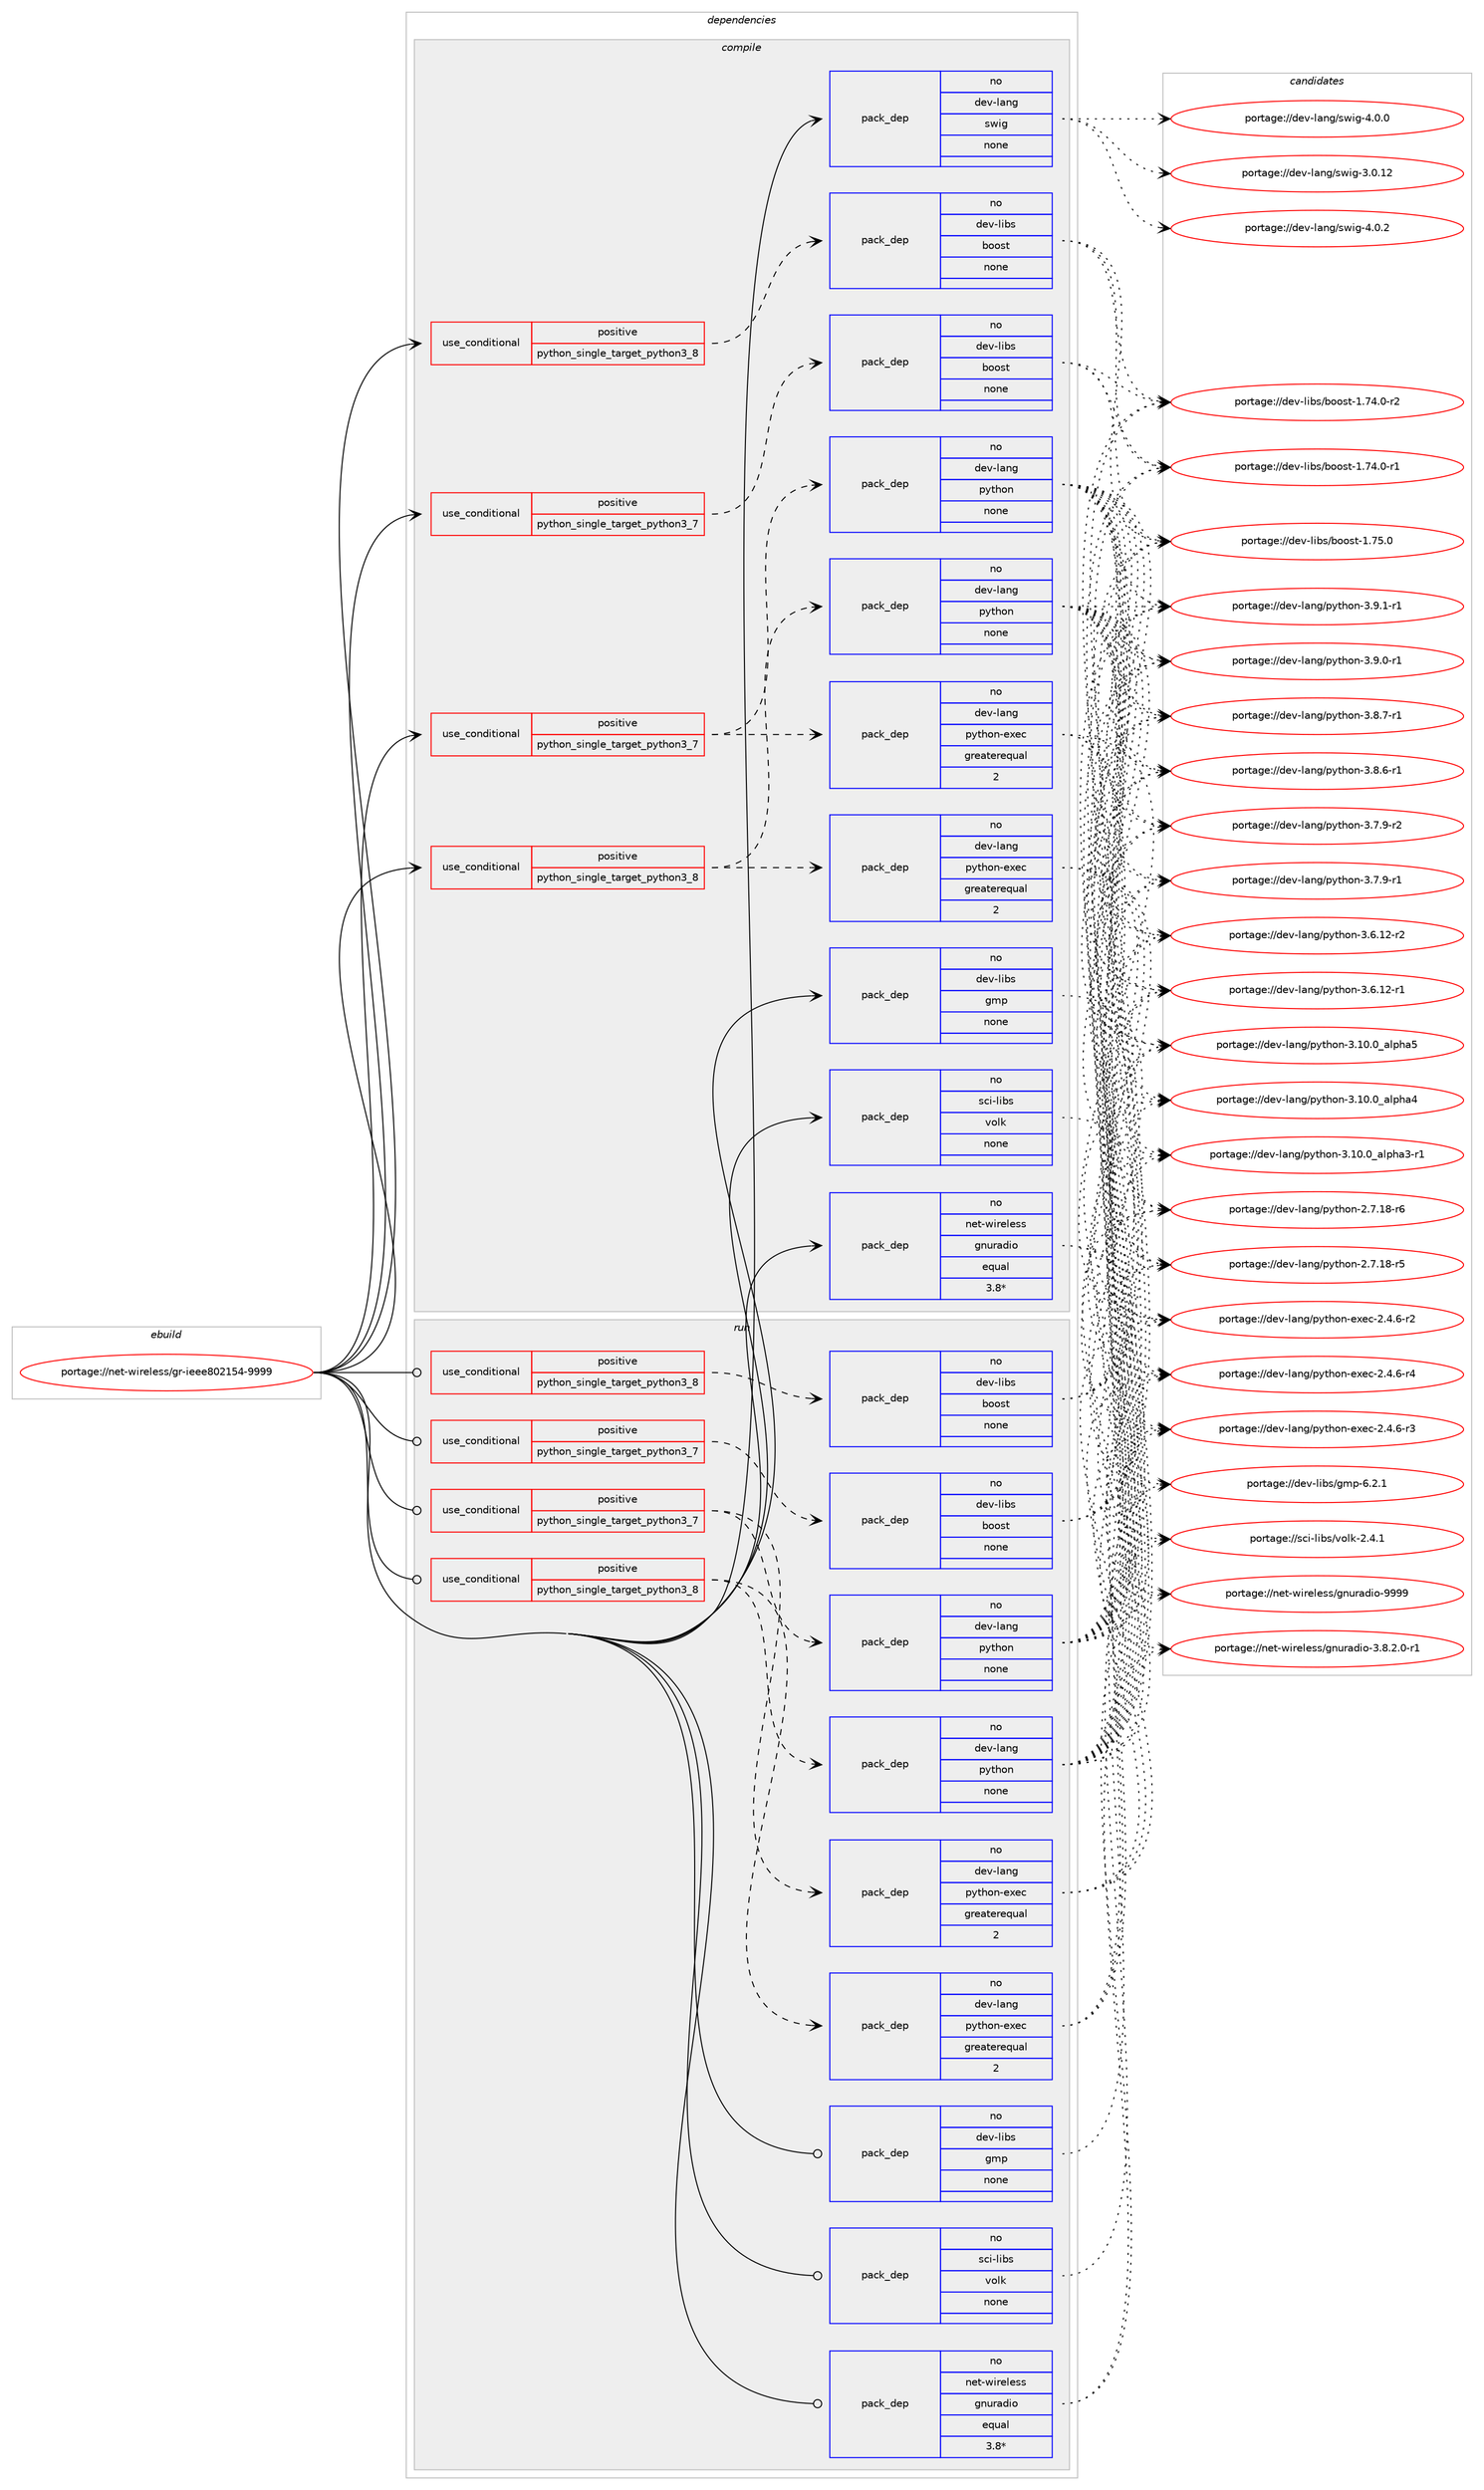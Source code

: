digraph prolog {

# *************
# Graph options
# *************

newrank=true;
concentrate=true;
compound=true;
graph [rankdir=LR,fontname=Helvetica,fontsize=10,ranksep=1.5];#, ranksep=2.5, nodesep=0.2];
edge  [arrowhead=vee];
node  [fontname=Helvetica,fontsize=10];

# **********
# The ebuild
# **********

subgraph cluster_leftcol {
color=gray;
rank=same;
label=<<i>ebuild</i>>;
id [label="portage://net-wireless/gr-ieee802154-9999", color=red, width=4, href="../net-wireless/gr-ieee802154-9999.svg"];
}

# ****************
# The dependencies
# ****************

subgraph cluster_midcol {
color=gray;
label=<<i>dependencies</i>>;
subgraph cluster_compile {
fillcolor="#eeeeee";
style=filled;
label=<<i>compile</i>>;
subgraph cond3600 {
dependency12306 [label=<<TABLE BORDER="0" CELLBORDER="1" CELLSPACING="0" CELLPADDING="4"><TR><TD ROWSPAN="3" CELLPADDING="10">use_conditional</TD></TR><TR><TD>positive</TD></TR><TR><TD>python_single_target_python3_7</TD></TR></TABLE>>, shape=none, color=red];
subgraph pack8599 {
dependency12307 [label=<<TABLE BORDER="0" CELLBORDER="1" CELLSPACING="0" CELLPADDING="4" WIDTH="220"><TR><TD ROWSPAN="6" CELLPADDING="30">pack_dep</TD></TR><TR><TD WIDTH="110">no</TD></TR><TR><TD>dev-lang</TD></TR><TR><TD>python</TD></TR><TR><TD>none</TD></TR><TR><TD></TD></TR></TABLE>>, shape=none, color=blue];
}
dependency12306:e -> dependency12307:w [weight=20,style="dashed",arrowhead="vee"];
subgraph pack8600 {
dependency12308 [label=<<TABLE BORDER="0" CELLBORDER="1" CELLSPACING="0" CELLPADDING="4" WIDTH="220"><TR><TD ROWSPAN="6" CELLPADDING="30">pack_dep</TD></TR><TR><TD WIDTH="110">no</TD></TR><TR><TD>dev-lang</TD></TR><TR><TD>python-exec</TD></TR><TR><TD>greaterequal</TD></TR><TR><TD>2</TD></TR></TABLE>>, shape=none, color=blue];
}
dependency12306:e -> dependency12308:w [weight=20,style="dashed",arrowhead="vee"];
}
id:e -> dependency12306:w [weight=20,style="solid",arrowhead="vee"];
subgraph cond3601 {
dependency12309 [label=<<TABLE BORDER="0" CELLBORDER="1" CELLSPACING="0" CELLPADDING="4"><TR><TD ROWSPAN="3" CELLPADDING="10">use_conditional</TD></TR><TR><TD>positive</TD></TR><TR><TD>python_single_target_python3_7</TD></TR></TABLE>>, shape=none, color=red];
subgraph pack8601 {
dependency12310 [label=<<TABLE BORDER="0" CELLBORDER="1" CELLSPACING="0" CELLPADDING="4" WIDTH="220"><TR><TD ROWSPAN="6" CELLPADDING="30">pack_dep</TD></TR><TR><TD WIDTH="110">no</TD></TR><TR><TD>dev-libs</TD></TR><TR><TD>boost</TD></TR><TR><TD>none</TD></TR><TR><TD></TD></TR></TABLE>>, shape=none, color=blue];
}
dependency12309:e -> dependency12310:w [weight=20,style="dashed",arrowhead="vee"];
}
id:e -> dependency12309:w [weight=20,style="solid",arrowhead="vee"];
subgraph cond3602 {
dependency12311 [label=<<TABLE BORDER="0" CELLBORDER="1" CELLSPACING="0" CELLPADDING="4"><TR><TD ROWSPAN="3" CELLPADDING="10">use_conditional</TD></TR><TR><TD>positive</TD></TR><TR><TD>python_single_target_python3_8</TD></TR></TABLE>>, shape=none, color=red];
subgraph pack8602 {
dependency12312 [label=<<TABLE BORDER="0" CELLBORDER="1" CELLSPACING="0" CELLPADDING="4" WIDTH="220"><TR><TD ROWSPAN="6" CELLPADDING="30">pack_dep</TD></TR><TR><TD WIDTH="110">no</TD></TR><TR><TD>dev-lang</TD></TR><TR><TD>python</TD></TR><TR><TD>none</TD></TR><TR><TD></TD></TR></TABLE>>, shape=none, color=blue];
}
dependency12311:e -> dependency12312:w [weight=20,style="dashed",arrowhead="vee"];
subgraph pack8603 {
dependency12313 [label=<<TABLE BORDER="0" CELLBORDER="1" CELLSPACING="0" CELLPADDING="4" WIDTH="220"><TR><TD ROWSPAN="6" CELLPADDING="30">pack_dep</TD></TR><TR><TD WIDTH="110">no</TD></TR><TR><TD>dev-lang</TD></TR><TR><TD>python-exec</TD></TR><TR><TD>greaterequal</TD></TR><TR><TD>2</TD></TR></TABLE>>, shape=none, color=blue];
}
dependency12311:e -> dependency12313:w [weight=20,style="dashed",arrowhead="vee"];
}
id:e -> dependency12311:w [weight=20,style="solid",arrowhead="vee"];
subgraph cond3603 {
dependency12314 [label=<<TABLE BORDER="0" CELLBORDER="1" CELLSPACING="0" CELLPADDING="4"><TR><TD ROWSPAN="3" CELLPADDING="10">use_conditional</TD></TR><TR><TD>positive</TD></TR><TR><TD>python_single_target_python3_8</TD></TR></TABLE>>, shape=none, color=red];
subgraph pack8604 {
dependency12315 [label=<<TABLE BORDER="0" CELLBORDER="1" CELLSPACING="0" CELLPADDING="4" WIDTH="220"><TR><TD ROWSPAN="6" CELLPADDING="30">pack_dep</TD></TR><TR><TD WIDTH="110">no</TD></TR><TR><TD>dev-libs</TD></TR><TR><TD>boost</TD></TR><TR><TD>none</TD></TR><TR><TD></TD></TR></TABLE>>, shape=none, color=blue];
}
dependency12314:e -> dependency12315:w [weight=20,style="dashed",arrowhead="vee"];
}
id:e -> dependency12314:w [weight=20,style="solid",arrowhead="vee"];
subgraph pack8605 {
dependency12316 [label=<<TABLE BORDER="0" CELLBORDER="1" CELLSPACING="0" CELLPADDING="4" WIDTH="220"><TR><TD ROWSPAN="6" CELLPADDING="30">pack_dep</TD></TR><TR><TD WIDTH="110">no</TD></TR><TR><TD>dev-lang</TD></TR><TR><TD>swig</TD></TR><TR><TD>none</TD></TR><TR><TD></TD></TR></TABLE>>, shape=none, color=blue];
}
id:e -> dependency12316:w [weight=20,style="solid",arrowhead="vee"];
subgraph pack8606 {
dependency12317 [label=<<TABLE BORDER="0" CELLBORDER="1" CELLSPACING="0" CELLPADDING="4" WIDTH="220"><TR><TD ROWSPAN="6" CELLPADDING="30">pack_dep</TD></TR><TR><TD WIDTH="110">no</TD></TR><TR><TD>dev-libs</TD></TR><TR><TD>gmp</TD></TR><TR><TD>none</TD></TR><TR><TD></TD></TR></TABLE>>, shape=none, color=blue];
}
id:e -> dependency12317:w [weight=20,style="solid",arrowhead="vee"];
subgraph pack8607 {
dependency12318 [label=<<TABLE BORDER="0" CELLBORDER="1" CELLSPACING="0" CELLPADDING="4" WIDTH="220"><TR><TD ROWSPAN="6" CELLPADDING="30">pack_dep</TD></TR><TR><TD WIDTH="110">no</TD></TR><TR><TD>net-wireless</TD></TR><TR><TD>gnuradio</TD></TR><TR><TD>equal</TD></TR><TR><TD>3.8*</TD></TR></TABLE>>, shape=none, color=blue];
}
id:e -> dependency12318:w [weight=20,style="solid",arrowhead="vee"];
subgraph pack8608 {
dependency12319 [label=<<TABLE BORDER="0" CELLBORDER="1" CELLSPACING="0" CELLPADDING="4" WIDTH="220"><TR><TD ROWSPAN="6" CELLPADDING="30">pack_dep</TD></TR><TR><TD WIDTH="110">no</TD></TR><TR><TD>sci-libs</TD></TR><TR><TD>volk</TD></TR><TR><TD>none</TD></TR><TR><TD></TD></TR></TABLE>>, shape=none, color=blue];
}
id:e -> dependency12319:w [weight=20,style="solid",arrowhead="vee"];
}
subgraph cluster_compileandrun {
fillcolor="#eeeeee";
style=filled;
label=<<i>compile and run</i>>;
}
subgraph cluster_run {
fillcolor="#eeeeee";
style=filled;
label=<<i>run</i>>;
subgraph cond3604 {
dependency12320 [label=<<TABLE BORDER="0" CELLBORDER="1" CELLSPACING="0" CELLPADDING="4"><TR><TD ROWSPAN="3" CELLPADDING="10">use_conditional</TD></TR><TR><TD>positive</TD></TR><TR><TD>python_single_target_python3_7</TD></TR></TABLE>>, shape=none, color=red];
subgraph pack8609 {
dependency12321 [label=<<TABLE BORDER="0" CELLBORDER="1" CELLSPACING="0" CELLPADDING="4" WIDTH="220"><TR><TD ROWSPAN="6" CELLPADDING="30">pack_dep</TD></TR><TR><TD WIDTH="110">no</TD></TR><TR><TD>dev-lang</TD></TR><TR><TD>python</TD></TR><TR><TD>none</TD></TR><TR><TD></TD></TR></TABLE>>, shape=none, color=blue];
}
dependency12320:e -> dependency12321:w [weight=20,style="dashed",arrowhead="vee"];
subgraph pack8610 {
dependency12322 [label=<<TABLE BORDER="0" CELLBORDER="1" CELLSPACING="0" CELLPADDING="4" WIDTH="220"><TR><TD ROWSPAN="6" CELLPADDING="30">pack_dep</TD></TR><TR><TD WIDTH="110">no</TD></TR><TR><TD>dev-lang</TD></TR><TR><TD>python-exec</TD></TR><TR><TD>greaterequal</TD></TR><TR><TD>2</TD></TR></TABLE>>, shape=none, color=blue];
}
dependency12320:e -> dependency12322:w [weight=20,style="dashed",arrowhead="vee"];
}
id:e -> dependency12320:w [weight=20,style="solid",arrowhead="odot"];
subgraph cond3605 {
dependency12323 [label=<<TABLE BORDER="0" CELLBORDER="1" CELLSPACING="0" CELLPADDING="4"><TR><TD ROWSPAN="3" CELLPADDING="10">use_conditional</TD></TR><TR><TD>positive</TD></TR><TR><TD>python_single_target_python3_7</TD></TR></TABLE>>, shape=none, color=red];
subgraph pack8611 {
dependency12324 [label=<<TABLE BORDER="0" CELLBORDER="1" CELLSPACING="0" CELLPADDING="4" WIDTH="220"><TR><TD ROWSPAN="6" CELLPADDING="30">pack_dep</TD></TR><TR><TD WIDTH="110">no</TD></TR><TR><TD>dev-libs</TD></TR><TR><TD>boost</TD></TR><TR><TD>none</TD></TR><TR><TD></TD></TR></TABLE>>, shape=none, color=blue];
}
dependency12323:e -> dependency12324:w [weight=20,style="dashed",arrowhead="vee"];
}
id:e -> dependency12323:w [weight=20,style="solid",arrowhead="odot"];
subgraph cond3606 {
dependency12325 [label=<<TABLE BORDER="0" CELLBORDER="1" CELLSPACING="0" CELLPADDING="4"><TR><TD ROWSPAN="3" CELLPADDING="10">use_conditional</TD></TR><TR><TD>positive</TD></TR><TR><TD>python_single_target_python3_8</TD></TR></TABLE>>, shape=none, color=red];
subgraph pack8612 {
dependency12326 [label=<<TABLE BORDER="0" CELLBORDER="1" CELLSPACING="0" CELLPADDING="4" WIDTH="220"><TR><TD ROWSPAN="6" CELLPADDING="30">pack_dep</TD></TR><TR><TD WIDTH="110">no</TD></TR><TR><TD>dev-lang</TD></TR><TR><TD>python</TD></TR><TR><TD>none</TD></TR><TR><TD></TD></TR></TABLE>>, shape=none, color=blue];
}
dependency12325:e -> dependency12326:w [weight=20,style="dashed",arrowhead="vee"];
subgraph pack8613 {
dependency12327 [label=<<TABLE BORDER="0" CELLBORDER="1" CELLSPACING="0" CELLPADDING="4" WIDTH="220"><TR><TD ROWSPAN="6" CELLPADDING="30">pack_dep</TD></TR><TR><TD WIDTH="110">no</TD></TR><TR><TD>dev-lang</TD></TR><TR><TD>python-exec</TD></TR><TR><TD>greaterequal</TD></TR><TR><TD>2</TD></TR></TABLE>>, shape=none, color=blue];
}
dependency12325:e -> dependency12327:w [weight=20,style="dashed",arrowhead="vee"];
}
id:e -> dependency12325:w [weight=20,style="solid",arrowhead="odot"];
subgraph cond3607 {
dependency12328 [label=<<TABLE BORDER="0" CELLBORDER="1" CELLSPACING="0" CELLPADDING="4"><TR><TD ROWSPAN="3" CELLPADDING="10">use_conditional</TD></TR><TR><TD>positive</TD></TR><TR><TD>python_single_target_python3_8</TD></TR></TABLE>>, shape=none, color=red];
subgraph pack8614 {
dependency12329 [label=<<TABLE BORDER="0" CELLBORDER="1" CELLSPACING="0" CELLPADDING="4" WIDTH="220"><TR><TD ROWSPAN="6" CELLPADDING="30">pack_dep</TD></TR><TR><TD WIDTH="110">no</TD></TR><TR><TD>dev-libs</TD></TR><TR><TD>boost</TD></TR><TR><TD>none</TD></TR><TR><TD></TD></TR></TABLE>>, shape=none, color=blue];
}
dependency12328:e -> dependency12329:w [weight=20,style="dashed",arrowhead="vee"];
}
id:e -> dependency12328:w [weight=20,style="solid",arrowhead="odot"];
subgraph pack8615 {
dependency12330 [label=<<TABLE BORDER="0" CELLBORDER="1" CELLSPACING="0" CELLPADDING="4" WIDTH="220"><TR><TD ROWSPAN="6" CELLPADDING="30">pack_dep</TD></TR><TR><TD WIDTH="110">no</TD></TR><TR><TD>dev-libs</TD></TR><TR><TD>gmp</TD></TR><TR><TD>none</TD></TR><TR><TD></TD></TR></TABLE>>, shape=none, color=blue];
}
id:e -> dependency12330:w [weight=20,style="solid",arrowhead="odot"];
subgraph pack8616 {
dependency12331 [label=<<TABLE BORDER="0" CELLBORDER="1" CELLSPACING="0" CELLPADDING="4" WIDTH="220"><TR><TD ROWSPAN="6" CELLPADDING="30">pack_dep</TD></TR><TR><TD WIDTH="110">no</TD></TR><TR><TD>net-wireless</TD></TR><TR><TD>gnuradio</TD></TR><TR><TD>equal</TD></TR><TR><TD>3.8*</TD></TR></TABLE>>, shape=none, color=blue];
}
id:e -> dependency12331:w [weight=20,style="solid",arrowhead="odot"];
subgraph pack8617 {
dependency12332 [label=<<TABLE BORDER="0" CELLBORDER="1" CELLSPACING="0" CELLPADDING="4" WIDTH="220"><TR><TD ROWSPAN="6" CELLPADDING="30">pack_dep</TD></TR><TR><TD WIDTH="110">no</TD></TR><TR><TD>sci-libs</TD></TR><TR><TD>volk</TD></TR><TR><TD>none</TD></TR><TR><TD></TD></TR></TABLE>>, shape=none, color=blue];
}
id:e -> dependency12332:w [weight=20,style="solid",arrowhead="odot"];
}
}

# **************
# The candidates
# **************

subgraph cluster_choices {
rank=same;
color=gray;
label=<<i>candidates</i>>;

subgraph choice8599 {
color=black;
nodesep=1;
choice1001011184510897110103471121211161041111104551465746494511449 [label="portage://dev-lang/python-3.9.1-r1", color=red, width=4,href="../dev-lang/python-3.9.1-r1.svg"];
choice1001011184510897110103471121211161041111104551465746484511449 [label="portage://dev-lang/python-3.9.0-r1", color=red, width=4,href="../dev-lang/python-3.9.0-r1.svg"];
choice1001011184510897110103471121211161041111104551465646554511449 [label="portage://dev-lang/python-3.8.7-r1", color=red, width=4,href="../dev-lang/python-3.8.7-r1.svg"];
choice1001011184510897110103471121211161041111104551465646544511449 [label="portage://dev-lang/python-3.8.6-r1", color=red, width=4,href="../dev-lang/python-3.8.6-r1.svg"];
choice1001011184510897110103471121211161041111104551465546574511450 [label="portage://dev-lang/python-3.7.9-r2", color=red, width=4,href="../dev-lang/python-3.7.9-r2.svg"];
choice1001011184510897110103471121211161041111104551465546574511449 [label="portage://dev-lang/python-3.7.9-r1", color=red, width=4,href="../dev-lang/python-3.7.9-r1.svg"];
choice100101118451089711010347112121116104111110455146544649504511450 [label="portage://dev-lang/python-3.6.12-r2", color=red, width=4,href="../dev-lang/python-3.6.12-r2.svg"];
choice100101118451089711010347112121116104111110455146544649504511449 [label="portage://dev-lang/python-3.6.12-r1", color=red, width=4,href="../dev-lang/python-3.6.12-r1.svg"];
choice1001011184510897110103471121211161041111104551464948464895971081121049753 [label="portage://dev-lang/python-3.10.0_alpha5", color=red, width=4,href="../dev-lang/python-3.10.0_alpha5.svg"];
choice1001011184510897110103471121211161041111104551464948464895971081121049752 [label="portage://dev-lang/python-3.10.0_alpha4", color=red, width=4,href="../dev-lang/python-3.10.0_alpha4.svg"];
choice10010111845108971101034711212111610411111045514649484648959710811210497514511449 [label="portage://dev-lang/python-3.10.0_alpha3-r1", color=red, width=4,href="../dev-lang/python-3.10.0_alpha3-r1.svg"];
choice100101118451089711010347112121116104111110455046554649564511454 [label="portage://dev-lang/python-2.7.18-r6", color=red, width=4,href="../dev-lang/python-2.7.18-r6.svg"];
choice100101118451089711010347112121116104111110455046554649564511453 [label="portage://dev-lang/python-2.7.18-r5", color=red, width=4,href="../dev-lang/python-2.7.18-r5.svg"];
dependency12307:e -> choice1001011184510897110103471121211161041111104551465746494511449:w [style=dotted,weight="100"];
dependency12307:e -> choice1001011184510897110103471121211161041111104551465746484511449:w [style=dotted,weight="100"];
dependency12307:e -> choice1001011184510897110103471121211161041111104551465646554511449:w [style=dotted,weight="100"];
dependency12307:e -> choice1001011184510897110103471121211161041111104551465646544511449:w [style=dotted,weight="100"];
dependency12307:e -> choice1001011184510897110103471121211161041111104551465546574511450:w [style=dotted,weight="100"];
dependency12307:e -> choice1001011184510897110103471121211161041111104551465546574511449:w [style=dotted,weight="100"];
dependency12307:e -> choice100101118451089711010347112121116104111110455146544649504511450:w [style=dotted,weight="100"];
dependency12307:e -> choice100101118451089711010347112121116104111110455146544649504511449:w [style=dotted,weight="100"];
dependency12307:e -> choice1001011184510897110103471121211161041111104551464948464895971081121049753:w [style=dotted,weight="100"];
dependency12307:e -> choice1001011184510897110103471121211161041111104551464948464895971081121049752:w [style=dotted,weight="100"];
dependency12307:e -> choice10010111845108971101034711212111610411111045514649484648959710811210497514511449:w [style=dotted,weight="100"];
dependency12307:e -> choice100101118451089711010347112121116104111110455046554649564511454:w [style=dotted,weight="100"];
dependency12307:e -> choice100101118451089711010347112121116104111110455046554649564511453:w [style=dotted,weight="100"];
}
subgraph choice8600 {
color=black;
nodesep=1;
choice10010111845108971101034711212111610411111045101120101994550465246544511452 [label="portage://dev-lang/python-exec-2.4.6-r4", color=red, width=4,href="../dev-lang/python-exec-2.4.6-r4.svg"];
choice10010111845108971101034711212111610411111045101120101994550465246544511451 [label="portage://dev-lang/python-exec-2.4.6-r3", color=red, width=4,href="../dev-lang/python-exec-2.4.6-r3.svg"];
choice10010111845108971101034711212111610411111045101120101994550465246544511450 [label="portage://dev-lang/python-exec-2.4.6-r2", color=red, width=4,href="../dev-lang/python-exec-2.4.6-r2.svg"];
dependency12308:e -> choice10010111845108971101034711212111610411111045101120101994550465246544511452:w [style=dotted,weight="100"];
dependency12308:e -> choice10010111845108971101034711212111610411111045101120101994550465246544511451:w [style=dotted,weight="100"];
dependency12308:e -> choice10010111845108971101034711212111610411111045101120101994550465246544511450:w [style=dotted,weight="100"];
}
subgraph choice8601 {
color=black;
nodesep=1;
choice1001011184510810598115479811111111511645494655534648 [label="portage://dev-libs/boost-1.75.0", color=red, width=4,href="../dev-libs/boost-1.75.0.svg"];
choice10010111845108105981154798111111115116454946555246484511450 [label="portage://dev-libs/boost-1.74.0-r2", color=red, width=4,href="../dev-libs/boost-1.74.0-r2.svg"];
choice10010111845108105981154798111111115116454946555246484511449 [label="portage://dev-libs/boost-1.74.0-r1", color=red, width=4,href="../dev-libs/boost-1.74.0-r1.svg"];
dependency12310:e -> choice1001011184510810598115479811111111511645494655534648:w [style=dotted,weight="100"];
dependency12310:e -> choice10010111845108105981154798111111115116454946555246484511450:w [style=dotted,weight="100"];
dependency12310:e -> choice10010111845108105981154798111111115116454946555246484511449:w [style=dotted,weight="100"];
}
subgraph choice8602 {
color=black;
nodesep=1;
choice1001011184510897110103471121211161041111104551465746494511449 [label="portage://dev-lang/python-3.9.1-r1", color=red, width=4,href="../dev-lang/python-3.9.1-r1.svg"];
choice1001011184510897110103471121211161041111104551465746484511449 [label="portage://dev-lang/python-3.9.0-r1", color=red, width=4,href="../dev-lang/python-3.9.0-r1.svg"];
choice1001011184510897110103471121211161041111104551465646554511449 [label="portage://dev-lang/python-3.8.7-r1", color=red, width=4,href="../dev-lang/python-3.8.7-r1.svg"];
choice1001011184510897110103471121211161041111104551465646544511449 [label="portage://dev-lang/python-3.8.6-r1", color=red, width=4,href="../dev-lang/python-3.8.6-r1.svg"];
choice1001011184510897110103471121211161041111104551465546574511450 [label="portage://dev-lang/python-3.7.9-r2", color=red, width=4,href="../dev-lang/python-3.7.9-r2.svg"];
choice1001011184510897110103471121211161041111104551465546574511449 [label="portage://dev-lang/python-3.7.9-r1", color=red, width=4,href="../dev-lang/python-3.7.9-r1.svg"];
choice100101118451089711010347112121116104111110455146544649504511450 [label="portage://dev-lang/python-3.6.12-r2", color=red, width=4,href="../dev-lang/python-3.6.12-r2.svg"];
choice100101118451089711010347112121116104111110455146544649504511449 [label="portage://dev-lang/python-3.6.12-r1", color=red, width=4,href="../dev-lang/python-3.6.12-r1.svg"];
choice1001011184510897110103471121211161041111104551464948464895971081121049753 [label="portage://dev-lang/python-3.10.0_alpha5", color=red, width=4,href="../dev-lang/python-3.10.0_alpha5.svg"];
choice1001011184510897110103471121211161041111104551464948464895971081121049752 [label="portage://dev-lang/python-3.10.0_alpha4", color=red, width=4,href="../dev-lang/python-3.10.0_alpha4.svg"];
choice10010111845108971101034711212111610411111045514649484648959710811210497514511449 [label="portage://dev-lang/python-3.10.0_alpha3-r1", color=red, width=4,href="../dev-lang/python-3.10.0_alpha3-r1.svg"];
choice100101118451089711010347112121116104111110455046554649564511454 [label="portage://dev-lang/python-2.7.18-r6", color=red, width=4,href="../dev-lang/python-2.7.18-r6.svg"];
choice100101118451089711010347112121116104111110455046554649564511453 [label="portage://dev-lang/python-2.7.18-r5", color=red, width=4,href="../dev-lang/python-2.7.18-r5.svg"];
dependency12312:e -> choice1001011184510897110103471121211161041111104551465746494511449:w [style=dotted,weight="100"];
dependency12312:e -> choice1001011184510897110103471121211161041111104551465746484511449:w [style=dotted,weight="100"];
dependency12312:e -> choice1001011184510897110103471121211161041111104551465646554511449:w [style=dotted,weight="100"];
dependency12312:e -> choice1001011184510897110103471121211161041111104551465646544511449:w [style=dotted,weight="100"];
dependency12312:e -> choice1001011184510897110103471121211161041111104551465546574511450:w [style=dotted,weight="100"];
dependency12312:e -> choice1001011184510897110103471121211161041111104551465546574511449:w [style=dotted,weight="100"];
dependency12312:e -> choice100101118451089711010347112121116104111110455146544649504511450:w [style=dotted,weight="100"];
dependency12312:e -> choice100101118451089711010347112121116104111110455146544649504511449:w [style=dotted,weight="100"];
dependency12312:e -> choice1001011184510897110103471121211161041111104551464948464895971081121049753:w [style=dotted,weight="100"];
dependency12312:e -> choice1001011184510897110103471121211161041111104551464948464895971081121049752:w [style=dotted,weight="100"];
dependency12312:e -> choice10010111845108971101034711212111610411111045514649484648959710811210497514511449:w [style=dotted,weight="100"];
dependency12312:e -> choice100101118451089711010347112121116104111110455046554649564511454:w [style=dotted,weight="100"];
dependency12312:e -> choice100101118451089711010347112121116104111110455046554649564511453:w [style=dotted,weight="100"];
}
subgraph choice8603 {
color=black;
nodesep=1;
choice10010111845108971101034711212111610411111045101120101994550465246544511452 [label="portage://dev-lang/python-exec-2.4.6-r4", color=red, width=4,href="../dev-lang/python-exec-2.4.6-r4.svg"];
choice10010111845108971101034711212111610411111045101120101994550465246544511451 [label="portage://dev-lang/python-exec-2.4.6-r3", color=red, width=4,href="../dev-lang/python-exec-2.4.6-r3.svg"];
choice10010111845108971101034711212111610411111045101120101994550465246544511450 [label="portage://dev-lang/python-exec-2.4.6-r2", color=red, width=4,href="../dev-lang/python-exec-2.4.6-r2.svg"];
dependency12313:e -> choice10010111845108971101034711212111610411111045101120101994550465246544511452:w [style=dotted,weight="100"];
dependency12313:e -> choice10010111845108971101034711212111610411111045101120101994550465246544511451:w [style=dotted,weight="100"];
dependency12313:e -> choice10010111845108971101034711212111610411111045101120101994550465246544511450:w [style=dotted,weight="100"];
}
subgraph choice8604 {
color=black;
nodesep=1;
choice1001011184510810598115479811111111511645494655534648 [label="portage://dev-libs/boost-1.75.0", color=red, width=4,href="../dev-libs/boost-1.75.0.svg"];
choice10010111845108105981154798111111115116454946555246484511450 [label="portage://dev-libs/boost-1.74.0-r2", color=red, width=4,href="../dev-libs/boost-1.74.0-r2.svg"];
choice10010111845108105981154798111111115116454946555246484511449 [label="portage://dev-libs/boost-1.74.0-r1", color=red, width=4,href="../dev-libs/boost-1.74.0-r1.svg"];
dependency12315:e -> choice1001011184510810598115479811111111511645494655534648:w [style=dotted,weight="100"];
dependency12315:e -> choice10010111845108105981154798111111115116454946555246484511450:w [style=dotted,weight="100"];
dependency12315:e -> choice10010111845108105981154798111111115116454946555246484511449:w [style=dotted,weight="100"];
}
subgraph choice8605 {
color=black;
nodesep=1;
choice100101118451089711010347115119105103455246484650 [label="portage://dev-lang/swig-4.0.2", color=red, width=4,href="../dev-lang/swig-4.0.2.svg"];
choice100101118451089711010347115119105103455246484648 [label="portage://dev-lang/swig-4.0.0", color=red, width=4,href="../dev-lang/swig-4.0.0.svg"];
choice10010111845108971101034711511910510345514648464950 [label="portage://dev-lang/swig-3.0.12", color=red, width=4,href="../dev-lang/swig-3.0.12.svg"];
dependency12316:e -> choice100101118451089711010347115119105103455246484650:w [style=dotted,weight="100"];
dependency12316:e -> choice100101118451089711010347115119105103455246484648:w [style=dotted,weight="100"];
dependency12316:e -> choice10010111845108971101034711511910510345514648464950:w [style=dotted,weight="100"];
}
subgraph choice8606 {
color=black;
nodesep=1;
choice100101118451081059811547103109112455446504649 [label="portage://dev-libs/gmp-6.2.1", color=red, width=4,href="../dev-libs/gmp-6.2.1.svg"];
dependency12317:e -> choice100101118451081059811547103109112455446504649:w [style=dotted,weight="100"];
}
subgraph choice8607 {
color=black;
nodesep=1;
choice1101011164511910511410110810111511547103110117114971001051114557575757 [label="portage://net-wireless/gnuradio-9999", color=red, width=4,href="../net-wireless/gnuradio-9999.svg"];
choice11010111645119105114101108101115115471031101171149710010511145514656465046484511449 [label="portage://net-wireless/gnuradio-3.8.2.0-r1", color=red, width=4,href="../net-wireless/gnuradio-3.8.2.0-r1.svg"];
dependency12318:e -> choice1101011164511910511410110810111511547103110117114971001051114557575757:w [style=dotted,weight="100"];
dependency12318:e -> choice11010111645119105114101108101115115471031101171149710010511145514656465046484511449:w [style=dotted,weight="100"];
}
subgraph choice8608 {
color=black;
nodesep=1;
choice11599105451081059811547118111108107455046524649 [label="portage://sci-libs/volk-2.4.1", color=red, width=4,href="../sci-libs/volk-2.4.1.svg"];
dependency12319:e -> choice11599105451081059811547118111108107455046524649:w [style=dotted,weight="100"];
}
subgraph choice8609 {
color=black;
nodesep=1;
choice1001011184510897110103471121211161041111104551465746494511449 [label="portage://dev-lang/python-3.9.1-r1", color=red, width=4,href="../dev-lang/python-3.9.1-r1.svg"];
choice1001011184510897110103471121211161041111104551465746484511449 [label="portage://dev-lang/python-3.9.0-r1", color=red, width=4,href="../dev-lang/python-3.9.0-r1.svg"];
choice1001011184510897110103471121211161041111104551465646554511449 [label="portage://dev-lang/python-3.8.7-r1", color=red, width=4,href="../dev-lang/python-3.8.7-r1.svg"];
choice1001011184510897110103471121211161041111104551465646544511449 [label="portage://dev-lang/python-3.8.6-r1", color=red, width=4,href="../dev-lang/python-3.8.6-r1.svg"];
choice1001011184510897110103471121211161041111104551465546574511450 [label="portage://dev-lang/python-3.7.9-r2", color=red, width=4,href="../dev-lang/python-3.7.9-r2.svg"];
choice1001011184510897110103471121211161041111104551465546574511449 [label="portage://dev-lang/python-3.7.9-r1", color=red, width=4,href="../dev-lang/python-3.7.9-r1.svg"];
choice100101118451089711010347112121116104111110455146544649504511450 [label="portage://dev-lang/python-3.6.12-r2", color=red, width=4,href="../dev-lang/python-3.6.12-r2.svg"];
choice100101118451089711010347112121116104111110455146544649504511449 [label="portage://dev-lang/python-3.6.12-r1", color=red, width=4,href="../dev-lang/python-3.6.12-r1.svg"];
choice1001011184510897110103471121211161041111104551464948464895971081121049753 [label="portage://dev-lang/python-3.10.0_alpha5", color=red, width=4,href="../dev-lang/python-3.10.0_alpha5.svg"];
choice1001011184510897110103471121211161041111104551464948464895971081121049752 [label="portage://dev-lang/python-3.10.0_alpha4", color=red, width=4,href="../dev-lang/python-3.10.0_alpha4.svg"];
choice10010111845108971101034711212111610411111045514649484648959710811210497514511449 [label="portage://dev-lang/python-3.10.0_alpha3-r1", color=red, width=4,href="../dev-lang/python-3.10.0_alpha3-r1.svg"];
choice100101118451089711010347112121116104111110455046554649564511454 [label="portage://dev-lang/python-2.7.18-r6", color=red, width=4,href="../dev-lang/python-2.7.18-r6.svg"];
choice100101118451089711010347112121116104111110455046554649564511453 [label="portage://dev-lang/python-2.7.18-r5", color=red, width=4,href="../dev-lang/python-2.7.18-r5.svg"];
dependency12321:e -> choice1001011184510897110103471121211161041111104551465746494511449:w [style=dotted,weight="100"];
dependency12321:e -> choice1001011184510897110103471121211161041111104551465746484511449:w [style=dotted,weight="100"];
dependency12321:e -> choice1001011184510897110103471121211161041111104551465646554511449:w [style=dotted,weight="100"];
dependency12321:e -> choice1001011184510897110103471121211161041111104551465646544511449:w [style=dotted,weight="100"];
dependency12321:e -> choice1001011184510897110103471121211161041111104551465546574511450:w [style=dotted,weight="100"];
dependency12321:e -> choice1001011184510897110103471121211161041111104551465546574511449:w [style=dotted,weight="100"];
dependency12321:e -> choice100101118451089711010347112121116104111110455146544649504511450:w [style=dotted,weight="100"];
dependency12321:e -> choice100101118451089711010347112121116104111110455146544649504511449:w [style=dotted,weight="100"];
dependency12321:e -> choice1001011184510897110103471121211161041111104551464948464895971081121049753:w [style=dotted,weight="100"];
dependency12321:e -> choice1001011184510897110103471121211161041111104551464948464895971081121049752:w [style=dotted,weight="100"];
dependency12321:e -> choice10010111845108971101034711212111610411111045514649484648959710811210497514511449:w [style=dotted,weight="100"];
dependency12321:e -> choice100101118451089711010347112121116104111110455046554649564511454:w [style=dotted,weight="100"];
dependency12321:e -> choice100101118451089711010347112121116104111110455046554649564511453:w [style=dotted,weight="100"];
}
subgraph choice8610 {
color=black;
nodesep=1;
choice10010111845108971101034711212111610411111045101120101994550465246544511452 [label="portage://dev-lang/python-exec-2.4.6-r4", color=red, width=4,href="../dev-lang/python-exec-2.4.6-r4.svg"];
choice10010111845108971101034711212111610411111045101120101994550465246544511451 [label="portage://dev-lang/python-exec-2.4.6-r3", color=red, width=4,href="../dev-lang/python-exec-2.4.6-r3.svg"];
choice10010111845108971101034711212111610411111045101120101994550465246544511450 [label="portage://dev-lang/python-exec-2.4.6-r2", color=red, width=4,href="../dev-lang/python-exec-2.4.6-r2.svg"];
dependency12322:e -> choice10010111845108971101034711212111610411111045101120101994550465246544511452:w [style=dotted,weight="100"];
dependency12322:e -> choice10010111845108971101034711212111610411111045101120101994550465246544511451:w [style=dotted,weight="100"];
dependency12322:e -> choice10010111845108971101034711212111610411111045101120101994550465246544511450:w [style=dotted,weight="100"];
}
subgraph choice8611 {
color=black;
nodesep=1;
choice1001011184510810598115479811111111511645494655534648 [label="portage://dev-libs/boost-1.75.0", color=red, width=4,href="../dev-libs/boost-1.75.0.svg"];
choice10010111845108105981154798111111115116454946555246484511450 [label="portage://dev-libs/boost-1.74.0-r2", color=red, width=4,href="../dev-libs/boost-1.74.0-r2.svg"];
choice10010111845108105981154798111111115116454946555246484511449 [label="portage://dev-libs/boost-1.74.0-r1", color=red, width=4,href="../dev-libs/boost-1.74.0-r1.svg"];
dependency12324:e -> choice1001011184510810598115479811111111511645494655534648:w [style=dotted,weight="100"];
dependency12324:e -> choice10010111845108105981154798111111115116454946555246484511450:w [style=dotted,weight="100"];
dependency12324:e -> choice10010111845108105981154798111111115116454946555246484511449:w [style=dotted,weight="100"];
}
subgraph choice8612 {
color=black;
nodesep=1;
choice1001011184510897110103471121211161041111104551465746494511449 [label="portage://dev-lang/python-3.9.1-r1", color=red, width=4,href="../dev-lang/python-3.9.1-r1.svg"];
choice1001011184510897110103471121211161041111104551465746484511449 [label="portage://dev-lang/python-3.9.0-r1", color=red, width=4,href="../dev-lang/python-3.9.0-r1.svg"];
choice1001011184510897110103471121211161041111104551465646554511449 [label="portage://dev-lang/python-3.8.7-r1", color=red, width=4,href="../dev-lang/python-3.8.7-r1.svg"];
choice1001011184510897110103471121211161041111104551465646544511449 [label="portage://dev-lang/python-3.8.6-r1", color=red, width=4,href="../dev-lang/python-3.8.6-r1.svg"];
choice1001011184510897110103471121211161041111104551465546574511450 [label="portage://dev-lang/python-3.7.9-r2", color=red, width=4,href="../dev-lang/python-3.7.9-r2.svg"];
choice1001011184510897110103471121211161041111104551465546574511449 [label="portage://dev-lang/python-3.7.9-r1", color=red, width=4,href="../dev-lang/python-3.7.9-r1.svg"];
choice100101118451089711010347112121116104111110455146544649504511450 [label="portage://dev-lang/python-3.6.12-r2", color=red, width=4,href="../dev-lang/python-3.6.12-r2.svg"];
choice100101118451089711010347112121116104111110455146544649504511449 [label="portage://dev-lang/python-3.6.12-r1", color=red, width=4,href="../dev-lang/python-3.6.12-r1.svg"];
choice1001011184510897110103471121211161041111104551464948464895971081121049753 [label="portage://dev-lang/python-3.10.0_alpha5", color=red, width=4,href="../dev-lang/python-3.10.0_alpha5.svg"];
choice1001011184510897110103471121211161041111104551464948464895971081121049752 [label="portage://dev-lang/python-3.10.0_alpha4", color=red, width=4,href="../dev-lang/python-3.10.0_alpha4.svg"];
choice10010111845108971101034711212111610411111045514649484648959710811210497514511449 [label="portage://dev-lang/python-3.10.0_alpha3-r1", color=red, width=4,href="../dev-lang/python-3.10.0_alpha3-r1.svg"];
choice100101118451089711010347112121116104111110455046554649564511454 [label="portage://dev-lang/python-2.7.18-r6", color=red, width=4,href="../dev-lang/python-2.7.18-r6.svg"];
choice100101118451089711010347112121116104111110455046554649564511453 [label="portage://dev-lang/python-2.7.18-r5", color=red, width=4,href="../dev-lang/python-2.7.18-r5.svg"];
dependency12326:e -> choice1001011184510897110103471121211161041111104551465746494511449:w [style=dotted,weight="100"];
dependency12326:e -> choice1001011184510897110103471121211161041111104551465746484511449:w [style=dotted,weight="100"];
dependency12326:e -> choice1001011184510897110103471121211161041111104551465646554511449:w [style=dotted,weight="100"];
dependency12326:e -> choice1001011184510897110103471121211161041111104551465646544511449:w [style=dotted,weight="100"];
dependency12326:e -> choice1001011184510897110103471121211161041111104551465546574511450:w [style=dotted,weight="100"];
dependency12326:e -> choice1001011184510897110103471121211161041111104551465546574511449:w [style=dotted,weight="100"];
dependency12326:e -> choice100101118451089711010347112121116104111110455146544649504511450:w [style=dotted,weight="100"];
dependency12326:e -> choice100101118451089711010347112121116104111110455146544649504511449:w [style=dotted,weight="100"];
dependency12326:e -> choice1001011184510897110103471121211161041111104551464948464895971081121049753:w [style=dotted,weight="100"];
dependency12326:e -> choice1001011184510897110103471121211161041111104551464948464895971081121049752:w [style=dotted,weight="100"];
dependency12326:e -> choice10010111845108971101034711212111610411111045514649484648959710811210497514511449:w [style=dotted,weight="100"];
dependency12326:e -> choice100101118451089711010347112121116104111110455046554649564511454:w [style=dotted,weight="100"];
dependency12326:e -> choice100101118451089711010347112121116104111110455046554649564511453:w [style=dotted,weight="100"];
}
subgraph choice8613 {
color=black;
nodesep=1;
choice10010111845108971101034711212111610411111045101120101994550465246544511452 [label="portage://dev-lang/python-exec-2.4.6-r4", color=red, width=4,href="../dev-lang/python-exec-2.4.6-r4.svg"];
choice10010111845108971101034711212111610411111045101120101994550465246544511451 [label="portage://dev-lang/python-exec-2.4.6-r3", color=red, width=4,href="../dev-lang/python-exec-2.4.6-r3.svg"];
choice10010111845108971101034711212111610411111045101120101994550465246544511450 [label="portage://dev-lang/python-exec-2.4.6-r2", color=red, width=4,href="../dev-lang/python-exec-2.4.6-r2.svg"];
dependency12327:e -> choice10010111845108971101034711212111610411111045101120101994550465246544511452:w [style=dotted,weight="100"];
dependency12327:e -> choice10010111845108971101034711212111610411111045101120101994550465246544511451:w [style=dotted,weight="100"];
dependency12327:e -> choice10010111845108971101034711212111610411111045101120101994550465246544511450:w [style=dotted,weight="100"];
}
subgraph choice8614 {
color=black;
nodesep=1;
choice1001011184510810598115479811111111511645494655534648 [label="portage://dev-libs/boost-1.75.0", color=red, width=4,href="../dev-libs/boost-1.75.0.svg"];
choice10010111845108105981154798111111115116454946555246484511450 [label="portage://dev-libs/boost-1.74.0-r2", color=red, width=4,href="../dev-libs/boost-1.74.0-r2.svg"];
choice10010111845108105981154798111111115116454946555246484511449 [label="portage://dev-libs/boost-1.74.0-r1", color=red, width=4,href="../dev-libs/boost-1.74.0-r1.svg"];
dependency12329:e -> choice1001011184510810598115479811111111511645494655534648:w [style=dotted,weight="100"];
dependency12329:e -> choice10010111845108105981154798111111115116454946555246484511450:w [style=dotted,weight="100"];
dependency12329:e -> choice10010111845108105981154798111111115116454946555246484511449:w [style=dotted,weight="100"];
}
subgraph choice8615 {
color=black;
nodesep=1;
choice100101118451081059811547103109112455446504649 [label="portage://dev-libs/gmp-6.2.1", color=red, width=4,href="../dev-libs/gmp-6.2.1.svg"];
dependency12330:e -> choice100101118451081059811547103109112455446504649:w [style=dotted,weight="100"];
}
subgraph choice8616 {
color=black;
nodesep=1;
choice1101011164511910511410110810111511547103110117114971001051114557575757 [label="portage://net-wireless/gnuradio-9999", color=red, width=4,href="../net-wireless/gnuradio-9999.svg"];
choice11010111645119105114101108101115115471031101171149710010511145514656465046484511449 [label="portage://net-wireless/gnuradio-3.8.2.0-r1", color=red, width=4,href="../net-wireless/gnuradio-3.8.2.0-r1.svg"];
dependency12331:e -> choice1101011164511910511410110810111511547103110117114971001051114557575757:w [style=dotted,weight="100"];
dependency12331:e -> choice11010111645119105114101108101115115471031101171149710010511145514656465046484511449:w [style=dotted,weight="100"];
}
subgraph choice8617 {
color=black;
nodesep=1;
choice11599105451081059811547118111108107455046524649 [label="portage://sci-libs/volk-2.4.1", color=red, width=4,href="../sci-libs/volk-2.4.1.svg"];
dependency12332:e -> choice11599105451081059811547118111108107455046524649:w [style=dotted,weight="100"];
}
}

}
